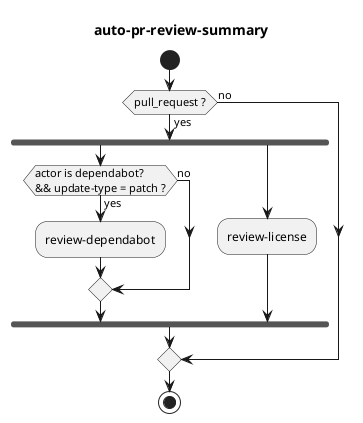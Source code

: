 @startuml

title auto-pr-review-summary

start

if (pull_request ?) then (yes)
  fork
    if (actor is dependabot?\n&& update-type = patch ?) then (yes)
      :review-dependabot;
    else (no)
    endif
  fork again
    :review-license;
  end fork
else (no)
endif

stop

@enduml
